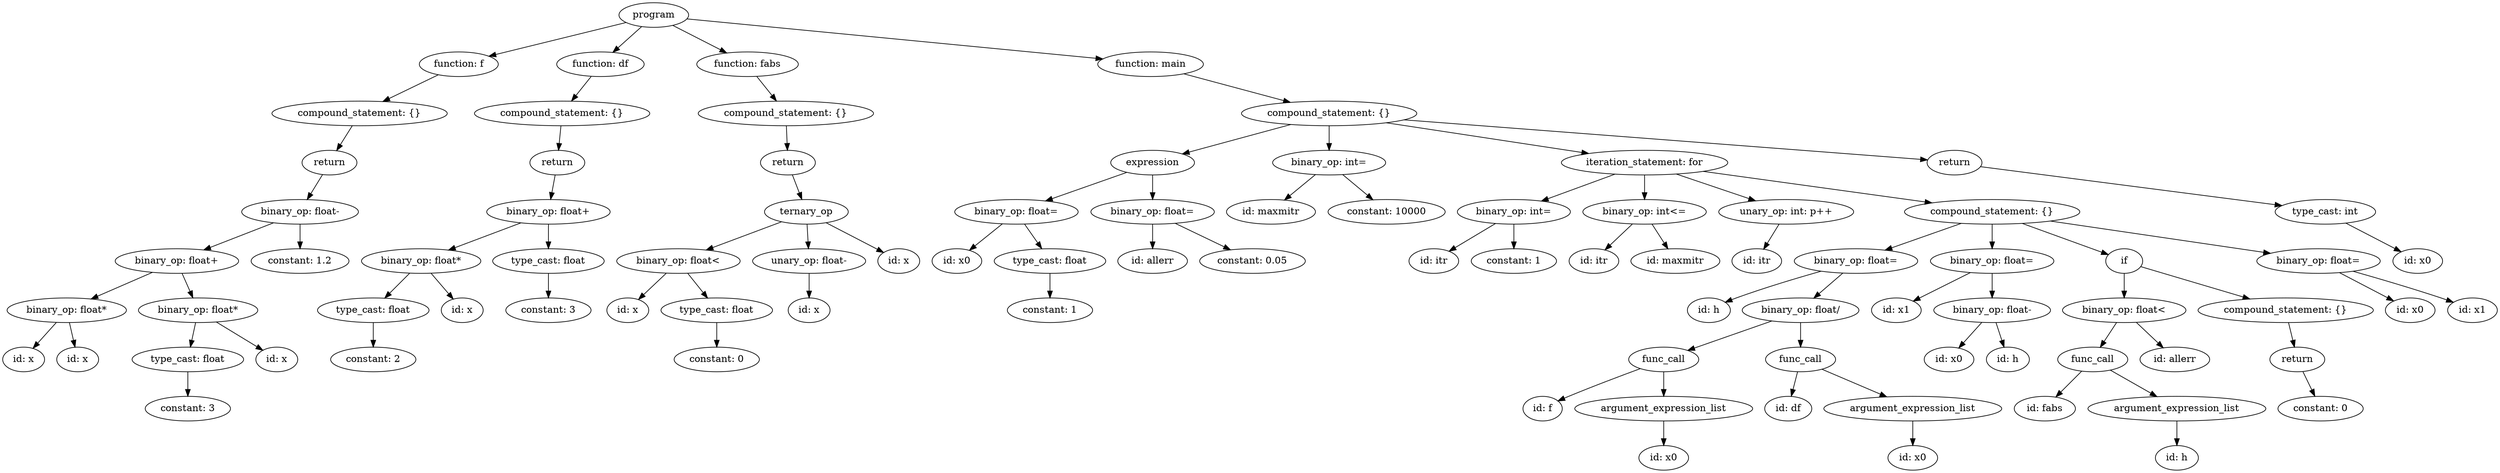 strict digraph "" {
	graph [bb="0,0,3062.2,684"];
	node [label="\N"];
	124	[height=0.5,
		label=program,
		pos="842,666",
		width=1.1389];
	18	[height=0.5,
		label="function: f",
		pos="609,594",
		width=1.336];
	124 -> 18	[pos="e,645.17,605.87 809.11,655.12 768.79,643.01 700.23,622.41 654.78,608.75"];
	34	[height=0.5,
		label="function: df",
		pos="777,594",
		width=1.4444];
	124 -> 34	[pos="e,792.14,611.31 827.25,649.12 818.89,640.12 808.28,628.68 798.96,618.65"];
	51	[height=0.5,
		label="function: fabs",
		pos="951,594",
		width=1.6667];
	124 -> 51	[pos="e,926.82,610.53 864.32,650.67 879.81,640.72 900.7,627.3 918.09,616.14"];
	123	[height=0.5,
		label="function: main",
		pos="1399,594",
		width=1.7512];
	124 -> 123	[pos="e,1342.6,602.09 881.17,660.08 975.37,648.24 1215.5,618.07 1332.6,603.34"];
	17	[height=0.5,
		label="compound_statement: {}",
		pos="481,522",
		width=2.7984];
	18 -> 17	[pos="e,510.76,539.28 582.79,578.67 564.65,568.75 540.2,555.37 519.81,544.22"];
	33	[height=0.5,
		label="compound_statement: {}",
		pos="744,522",
		width=2.7984];
	34 -> 33	[pos="e,752.14,540.28 769.01,576.05 765.26,568.09 760.69,558.41 756.5,549.51"];
	50	[height=0.5,
		label="compound_statement: {}",
		pos="985,522",
		width=2.7984];
	51 -> 50	[pos="e,976.61,540.28 959.23,576.05 963.1,568.09 967.8,558.41 972.12,549.51"];
	122	[height=0.5,
		label="compound_statement: {}",
		pos="1645,522",
		width=2.7984];
	123 -> 122	[pos="e,1593.8,537.56 1442.1,580.73 1481.5,569.54 1540,552.88 1584.1,540.34"];
	16	[height=0.5,
		label=return,
		pos="394,450",
		width=0.88889];
	17 -> 16	[pos="e,411.64,465.19 459.94,504.05 447.81,494.3 432.48,481.96 419.65,471.64"];
	32	[height=0.5,
		label=return,
		pos="714,450",
		width=0.88889];
	33 -> 32	[pos="e,721.12,467.62 736.58,503.7 733.12,495.61 728.92,485.81 725.09,476.87"];
	49	[height=0.5,
		label=return,
		pos="990,450",
		width=0.88889];
	50 -> 49	[pos="e,988.78,468.1 986.24,503.7 986.79,495.98 987.45,486.71 988.06,478.11"];
	76	[height=0.5,
		label=expression,
		pos="1431,450",
		width=1.336];
	122 -> 76	[pos="e,1466.2,462.5 1598.8,505.9 1562.4,493.99 1512,477.49 1475.9,465.7"];
	79	[height=0.5,
		label="binary_op: int=",
		pos="1645,450",
		width=1.8234];
	122 -> 79	[pos="e,1645,468.1 1645,503.7 1645,495.98 1645,486.71 1645,478.11"];
	118	[height=0.5,
		label="iteration_statement: for",
		pos="2020,450",
		width=2.5998];
	122 -> 118	[pos="e,1955.4,463.06 1712,508.49 1777.6,496.25 1877.1,477.67 1945.2,464.96"];
	121	[height=0.5,
		label=return,
		pos="2395,450",
		width=0.88889];
	122 -> 121	[pos="e,2363.7,453.92 1732.1,512.87 1894,497.76 2235.4,465.9 2353.6,454.86"];
	15	[height=0.5,
		label="binary_op: float-",
		pos="391,378",
		width=1.9318];
	16 -> 15	[pos="e,391.73,396.1 393.26,431.7 392.93,423.98 392.53,414.71 392.16,406.11"];
	31	[height=0.5,
		label="binary_op: float+",
		pos="691,378",
		width=2.004];
	32 -> 31	[pos="e,696.68,396.28 708.43,432.05 705.84,424.18 702.7,414.62 699.8,405.79"];
	48	[height=0.5,
		label=ternary_op,
		pos="1001,378",
		width=1.354];
	49 -> 48	[pos="e,998.29,396.28 992.66,432.05 993.87,424.35 995.34,415.03 996.7,406.36"];
	72	[height=0.5,
		label="binary_op: float=",
		pos="1269,378",
		width=2.004];
	76 -> 72	[pos="e,1303.5,393.93 1400.5,435.83 1375.9,425.17 1340.8,410 1313,398.02"];
	75	[height=0.5,
		label="binary_op: float=",
		pos="1431,378",
		width=2.004];
	76 -> 75	[pos="e,1431,396.1 1431,431.7 1431,423.98 1431,414.71 1431,406.11"];
	77	[height=0.5,
		label="id: maxmitr",
		pos="1575,378",
		width=1.4861];
	79 -> 77	[pos="e,1591.5,395.47 1628.4,432.41 1619.5,423.52 1608.4,412.41 1598.6,402.63"];
	78	[height=0.5,
		label="constant: 10000",
		pos="1714,378",
		width=1.8611];
	79 -> 78	[pos="e,1697.8,395.47 1661.4,432.41 1670.1,423.52 1681.1,412.41 1690.7,402.63"];
	82	[height=0.5,
		label="binary_op: int=",
		pos="1865,378",
		width=1.8234];
	118 -> 82	[pos="e,1897.7,393.75 1984.8,433.12 1961.7,422.68 1931.4,408.98 1907,397.97"];
	85	[height=0.5,
		label="binary_op: int<=",
		pos="2020,378",
		width=1.9861];
	118 -> 85	[pos="e,2020,396.1 2020,431.7 2020,423.98 2020,414.71 2020,406.11"];
	87	[height=0.5,
		label="unary_op: int: p++",
		pos="2188,378",
		width=2.1667];
	118 -> 87	[pos="e,2152,394.01 2057.3,433.46 2082.4,422.99 2115.7,409.1 2142.5,397.98"];
	117	[height=0.5,
		label="compound_statement: {}",
		pos="2450,378",
		width=2.7984];
	118 -> 117	[pos="e,2378.2,390.69 2089.1,437.75 2165.1,425.37 2287.3,405.49 2368.1,392.34"];
	120	[height=0.5,
		label="type_cast: int",
		pos="2737,378",
		width=1.6111];
	121 -> 120	[pos="e,2690.1,388.6 2424.8,442.91 2481.6,431.27 2606.7,405.67 2680.1,390.64"];
	13	[height=0.5,
		label="binary_op: float+",
		pos="245,306",
		width=2.004];
	15 -> 13	[pos="e,276.87,322.28 359.32,361.81 337.87,351.53 309.32,337.84 286.12,326.72"];
	14	[height=0.5,
		label="constant: 1.2",
		pos="391,306",
		width=1.5556];
	15 -> 14	[pos="e,391,324.1 391,359.7 391,351.98 391,342.71 391,334.11"];
	28	[height=0.5,
		label="binary_op: float*",
		pos="537,306",
		width=1.9861];
	31 -> 28	[pos="e,569.98,321.99 657.96,361.98 634.92,351.51 603.99,337.45 579.17,326.17"];
	30	[height=0.5,
		label="type_cast: float",
		pos="691,306",
		width=1.7917];
	31 -> 30	[pos="e,691,324.1 691,359.7 691,351.98 691,342.71 691,334.11"];
	44	[height=0.5,
		label="binary_op: float<",
		pos="846,306",
		width=2.004];
	48 -> 44	[pos="e,879.45,322.1 971.48,363.67 948.09,353.11 915.09,338.2 888.8,326.33"];
	46	[height=0.5,
		label="unary_op: float-",
		pos="1004,306",
		width=1.8776];
	48 -> 46	[pos="e,1003.3,324.1 1001.7,359.7 1002.1,351.98 1002.5,342.71 1002.8,334.11"];
	47	[height=0.5,
		label="id: x",
		pos="1117,306",
		width=0.75];
	48 -> 47	[pos="e,1097.7,318.65 1025.3,362.33 1043.9,351.11 1069.5,335.64 1089,323.91"];
	69	[height=0.5,
		label="id: x0",
		pos="1193,306",
		width=0.86659];
	72 -> 69	[pos="e,1208.8,321.57 1251,360.41 1240.6,350.82 1227.4,338.65 1216.2,328.35"];
	71	[height=0.5,
		label="type_cast: float",
		pos="1307,306",
		width=1.7917];
	72 -> 71	[pos="e,1297.6,324.28 1278.2,360.05 1282.6,352.01 1287.9,342.2 1292.8,333.23"];
	73	[height=0.5,
		label="id: allerr",
		pos="1431,306",
		width=1.1389];
	75 -> 73	[pos="e,1431,324.1 1431,359.7 1431,351.98 1431,342.71 1431,334.11"];
	74	[height=0.5,
		label="constant: 0.05",
		pos="1551,306",
		width=1.6806];
	75 -> 74	[pos="e,1524.6,322.42 1457.9,361.29 1475,351.31 1497.3,338.3 1515.8,327.51"];
	80	[height=0.5,
		label="id: itr",
		pos="1767,306",
		width=0.84854];
	82 -> 80	[pos="e,1785.7,320.33 1842.3,360.76 1827.9,350.5 1809.3,337.18 1794.1,326.37"];
	81	[height=0.5,
		label="constant: 1",
		pos="1865,306",
		width=1.375];
	82 -> 81	[pos="e,1865,324.1 1865,359.7 1865,351.98 1865,342.71 1865,334.11"];
	83	[height=0.5,
		label="id: itr",
		pos="1963,306",
		width=0.84854];
	85 -> 83	[pos="e,1975.9,322.83 2006.2,360.05 1999.1,351.29 1990.2,340.45 1982.4,330.86"];
	84	[height=0.5,
		label="id: maxmitr",
		pos="2065,306",
		width=1.4861];
	85 -> 84	[pos="e,2054.2,323.79 2030.9,360.05 2036.3,351.71 2042.8,341.49 2048.8,332.25"];
	86	[height=0.5,
		label="id: itr",
		pos="2167,306",
		width=0.84854];
	87 -> 86	[pos="e,2172.1,324.1 2182.8,359.7 2180.5,351.9 2177.7,342.51 2175,333.83"];
	98	[height=0.5,
		label="binary_op: float=",
		pos="2288,306",
		width=2.004];
	117 -> 98	[pos="e,2322.4,321.86 2413.2,361.12 2389.1,350.67 2357.3,336.95 2331.8,325.94"];
	103	[height=0.5,
		label="binary_op: float=",
		pos="2450,306",
		width=2.004];
	117 -> 103	[pos="e,2450,324.1 2450,359.7 2450,351.98 2450,342.71 2450,334.11"];
	113	[height=0.5,
		label=if,
		pos="2610,306",
		width=0.75];
	117 -> 113	[pos="e,2588.1,316.57 2486.3,361.12 2514.2,348.9 2552.4,332.21 2578.9,320.6"];
	116	[height=0.5,
		label="binary_op: float=",
		pos="2839,306",
		width=2.004];
	117 -> 116	[pos="e,2782.3,317.21 2518.2,364.73 2589.6,351.87 2701.1,331.81 2772.1,319.04"];
	119	[height=0.5,
		label="id: x0",
		pos="2960,306",
		width=0.86659];
	120 -> 119	[pos="e,2936.1,317.72 2780.4,366.02 2817.7,356.18 2872.9,340.75 2920,324 2922.2,323.21 2924.5,322.36 2926.8,321.48"];
	8	[height=0.5,
		label="binary_op: float*",
		pos="91,234",
		width=1.9861];
	13 -> 8	[pos="e,123.98,249.99 211.96,289.98 188.92,279.51 157.99,265.45 133.17,254.17"];
	12	[height=0.5,
		label="binary_op: float*",
		pos="252,234",
		width=1.9861];
	13 -> 12	[pos="e,250.29,252.1 246.73,287.7 247.5,279.98 248.43,270.71 249.29,262.11"];
	27	[height=0.5,
		label="type_cast: float",
		pos="470,234",
		width=1.7917];
	28 -> 27	[pos="e,485.76,251.47 521.12,288.41 512.69,279.61 502.19,268.63 492.89,258.92"];
	26	[height=0.5,
		label="id: x",
		pos="580,234",
		width=0.75];
	28 -> 26	[pos="e,570.28,250.83 547.41,288.05 552.68,279.47 559.18,268.89 564.99,259.44"];
	29	[height=0.5,
		label="constant: 3",
		pos="690,234",
		width=1.375];
	30 -> 29	[pos="e,690.24,252.1 690.75,287.7 690.64,279.98 690.51,270.71 690.39,262.11"];
	41	[height=0.5,
		label="id: x",
		pos="785,234",
		width=0.75];
	44 -> 41	[pos="e,797.97,249.89 831.23,288.05 823.22,278.86 813.21,267.38 804.56,257.45"];
	43	[height=0.5,
		label="type_cast: float",
		pos="895,234",
		width=1.7917];
	44 -> 43	[pos="e,883.25,251.79 857.86,288.05 863.7,279.71 870.86,269.49 877.32,260.25"];
	45	[height=0.5,
		label="id: x",
		pos="1005,234",
		width=0.75];
	46 -> 45	[pos="e,1004.8,252.1 1004.2,287.7 1004.4,279.98 1004.5,270.71 1004.6,262.11"];
	70	[height=0.5,
		label="constant: 1",
		pos="1307,234",
		width=1.375];
	71 -> 70	[pos="e,1307,252.1 1307,287.7 1307,279.98 1307,270.71 1307,262.11"];
	88	[height=0.5,
		label="id: h",
		pos="2097,234",
		width=0.75];
	98 -> 88	[pos="e,2118.1,245.47 2244.4,291.54 2213.1,281.52 2170,267.02 2133,252 2131.2,251.26 2129.3,250.47 2127.4,249.66"];
	97	[height=0.5,
		label="binary_op: float/",
		pos="2212,234",
		width=1.9318];
	98 -> 97	[pos="e,2229.9,251.47 2270,288.41 2260.2,279.43 2248,268.19 2237.3,258.34"];
	99	[height=0.5,
		label="id: x1",
		pos="2331,234",
		width=0.86659];
	103 -> 99	[pos="e,2352,247.34 2423,289.12 2404.4,278.18 2379.7,263.66 2360.6,252.41"];
	102	[height=0.5,
		label="binary_op: float-",
		pos="2450,234",
		width=1.9318];
	103 -> 102	[pos="e,2450,252.1 2450,287.7 2450,279.98 2450,270.71 2450,262.11"];
	109	[height=0.5,
		label="binary_op: float<",
		pos="2610,234",
		width=2.004];
	113 -> 109	[pos="e,2610,252.1 2610,287.7 2610,279.98 2610,270.71 2610,262.11"];
	112	[height=0.5,
		label="compound_statement: {}",
		pos="2801,234",
		width=2.7984];
	113 -> 112	[pos="e,2759,250.37 2633,296.56 2661.6,286.08 2711.3,267.89 2749.2,253.99"];
	114	[height=0.5,
		label="id: x0",
		pos="2951,234",
		width=0.86659];
	116 -> 114	[pos="e,2930.5,247.78 2864.4,289.12 2881.5,278.47 2903.9,264.41 2921.7,253.3"];
	115	[height=0.5,
		label="id: x1",
		pos="3031,234",
		width=0.86659];
	116 -> 115	[pos="e,3007,245.51 2880.9,291.23 2911.6,280.94 2954.1,266.25 2991,252 2993.2,251.15 2995.5,250.26 2997.7,249.34"];
	6	[height=0.5,
		label="id: x",
		pos="27,162",
		width=0.75];
	8 -> 6	[pos="e,40.612,177.89 75.507,216.05 67.1,206.86 56.6,195.38 47.521,185.45"];
	7	[height=0.5,
		label="id: x",
		pos="99,162",
		width=0.75];
	8 -> 7	[pos="e,97.045,180.1 92.978,215.7 93.859,207.98 94.919,198.71 95.901,190.11"];
	11	[height=0.5,
		label="type_cast: float",
		pos="234,162",
		width=1.7917];
	12 -> 11	[pos="e,238.4,180.1 247.55,215.7 245.55,207.9 243.13,198.51 240.9,189.83"];
	10	[height=0.5,
		label="id: x",
		pos="344,162",
		width=0.75];
	12 -> 10	[pos="e,326.78,176.1 273.34,216.76 286.79,206.53 304.23,193.26 318.43,182.46"];
	25	[height=0.5,
		label="constant: 2",
		pos="470,162",
		width=1.375];
	27 -> 25	[pos="e,470,180.1 470,215.7 470,207.98 470,198.71 470,190.11"];
	42	[height=0.5,
		label="constant: 0",
		pos="895,162",
		width=1.375];
	43 -> 42	[pos="e,895,180.1 895,215.7 895,207.98 895,198.71 895,190.11"];
	92	[height=0.5,
		label=func_call,
		pos="2050,162",
		width=1.2096];
	97 -> 92	[pos="e,2078.9,175.48 2177.6,218.15 2151.4,206.81 2115.2,191.18 2088.1,179.46"];
	96	[height=0.5,
		label=func_call,
		pos="2212,162",
		width=1.2096];
	97 -> 96	[pos="e,2212,180.1 2212,215.7 2212,207.98 2212,198.71 2212,190.11"];
	100	[height=0.5,
		label="id: x0",
		pos="2401,162",
		width=0.86659];
	102 -> 100	[pos="e,2412.1,178.83 2438.1,216.05 2432.1,207.38 2424.6,196.67 2417.9,187.15"];
	101	[height=0.5,
		label="id: h",
		pos="2477,162",
		width=0.75];
	102 -> 101	[pos="e,2470.5,179.79 2456.5,216.05 2459.6,208.06 2463.4,198.33 2466.8,189.4"];
	107	[height=0.5,
		label=func_call,
		pos="2600,162",
		width=1.2096];
	109 -> 107	[pos="e,2602.4,180.1 2607.5,215.7 2606.4,207.98 2605.1,198.71 2603.9,190.11"];
	108	[height=0.5,
		label="id: allerr",
		pos="2703,162",
		width=1.1389];
	109 -> 108	[pos="e,2683.1,177.95 2631.6,216.76 2644.5,207.07 2661,194.64 2674.9,184.17"];
	111	[height=0.5,
		label=return,
		pos="2811,162",
		width=0.88889];
	112 -> 111	[pos="e,2808.6,180.1 2803.5,215.7 2804.6,207.98 2805.9,198.71 2807.1,190.11"];
	9	[height=0.5,
		label="constant: 3",
		pos="234,90",
		width=1.375];
	11 -> 9	[pos="e,234,108.1 234,143.7 234,135.98 234,126.71 234,118.11"];
	89	[height=0.5,
		label="id: f",
		pos="1903,90",
		width=0.75];
	92 -> 89	[pos="e,1924.3,101.16 2022.4,147.83 1997,135.77 1959.6,117.95 1933.4,105.48"];
	91	[height=0.5,
		label=argument_expression_list,
		pos="2050,90",
		width=2.8194];
	92 -> 91	[pos="e,2050,108.1 2050,143.7 2050,135.98 2050,126.71 2050,118.11"];
	93	[height=0.5,
		label="id: df",
		pos="2200,90",
		width=0.83333];
	96 -> 93	[pos="e,2202.9,108.1 2209,143.7 2207.7,135.98 2206.1,126.71 2204.6,118.11"];
	95	[height=0.5,
		label=argument_expression_list,
		pos="2350,90",
		width=2.8194];
	96 -> 95	[pos="e,2318.1,107.16 2238.6,147.5 2258.6,137.38 2286.3,123.33 2309,111.78"];
	104	[height=0.5,
		label="id: fabs",
		pos="2507,90",
		width=1.0291];
	107 -> 104	[pos="e,2526.2,105.44 2579.8,145.81 2566.5,135.79 2548.9,122.55 2534.4,111.59"];
	106	[height=0.5,
		label=argument_expression_list,
		pos="2664,90",
		width=2.8194];
	107 -> 106	[pos="e,2648.3,108.12 2614.8,144.76 2622.8,136.1 2632.7,125.25 2641.5,115.57"];
	110	[height=0.5,
		label="constant: 0",
		pos="2833,90",
		width=1.375];
	111 -> 110	[pos="e,2827.6,108.28 2816.3,144.05 2818.8,136.26 2821.7,126.82 2824.5,118.08"];
	90	[height=0.5,
		label="id: x0",
		pos="2050,18",
		width=0.86659];
	91 -> 90	[pos="e,2050,36.104 2050,71.697 2050,63.983 2050,54.712 2050,46.112"];
	94	[height=0.5,
		label="id: x0",
		pos="2350,18",
		width=0.86659];
	95 -> 94	[pos="e,2350,36.104 2350,71.697 2350,63.983 2350,54.712 2350,46.112"];
	105	[height=0.5,
		label="id: h",
		pos="2664,18",
		width=0.75];
	106 -> 105	[pos="e,2664,36.104 2664,71.697 2664,63.983 2664,54.712 2664,46.112"];
}
